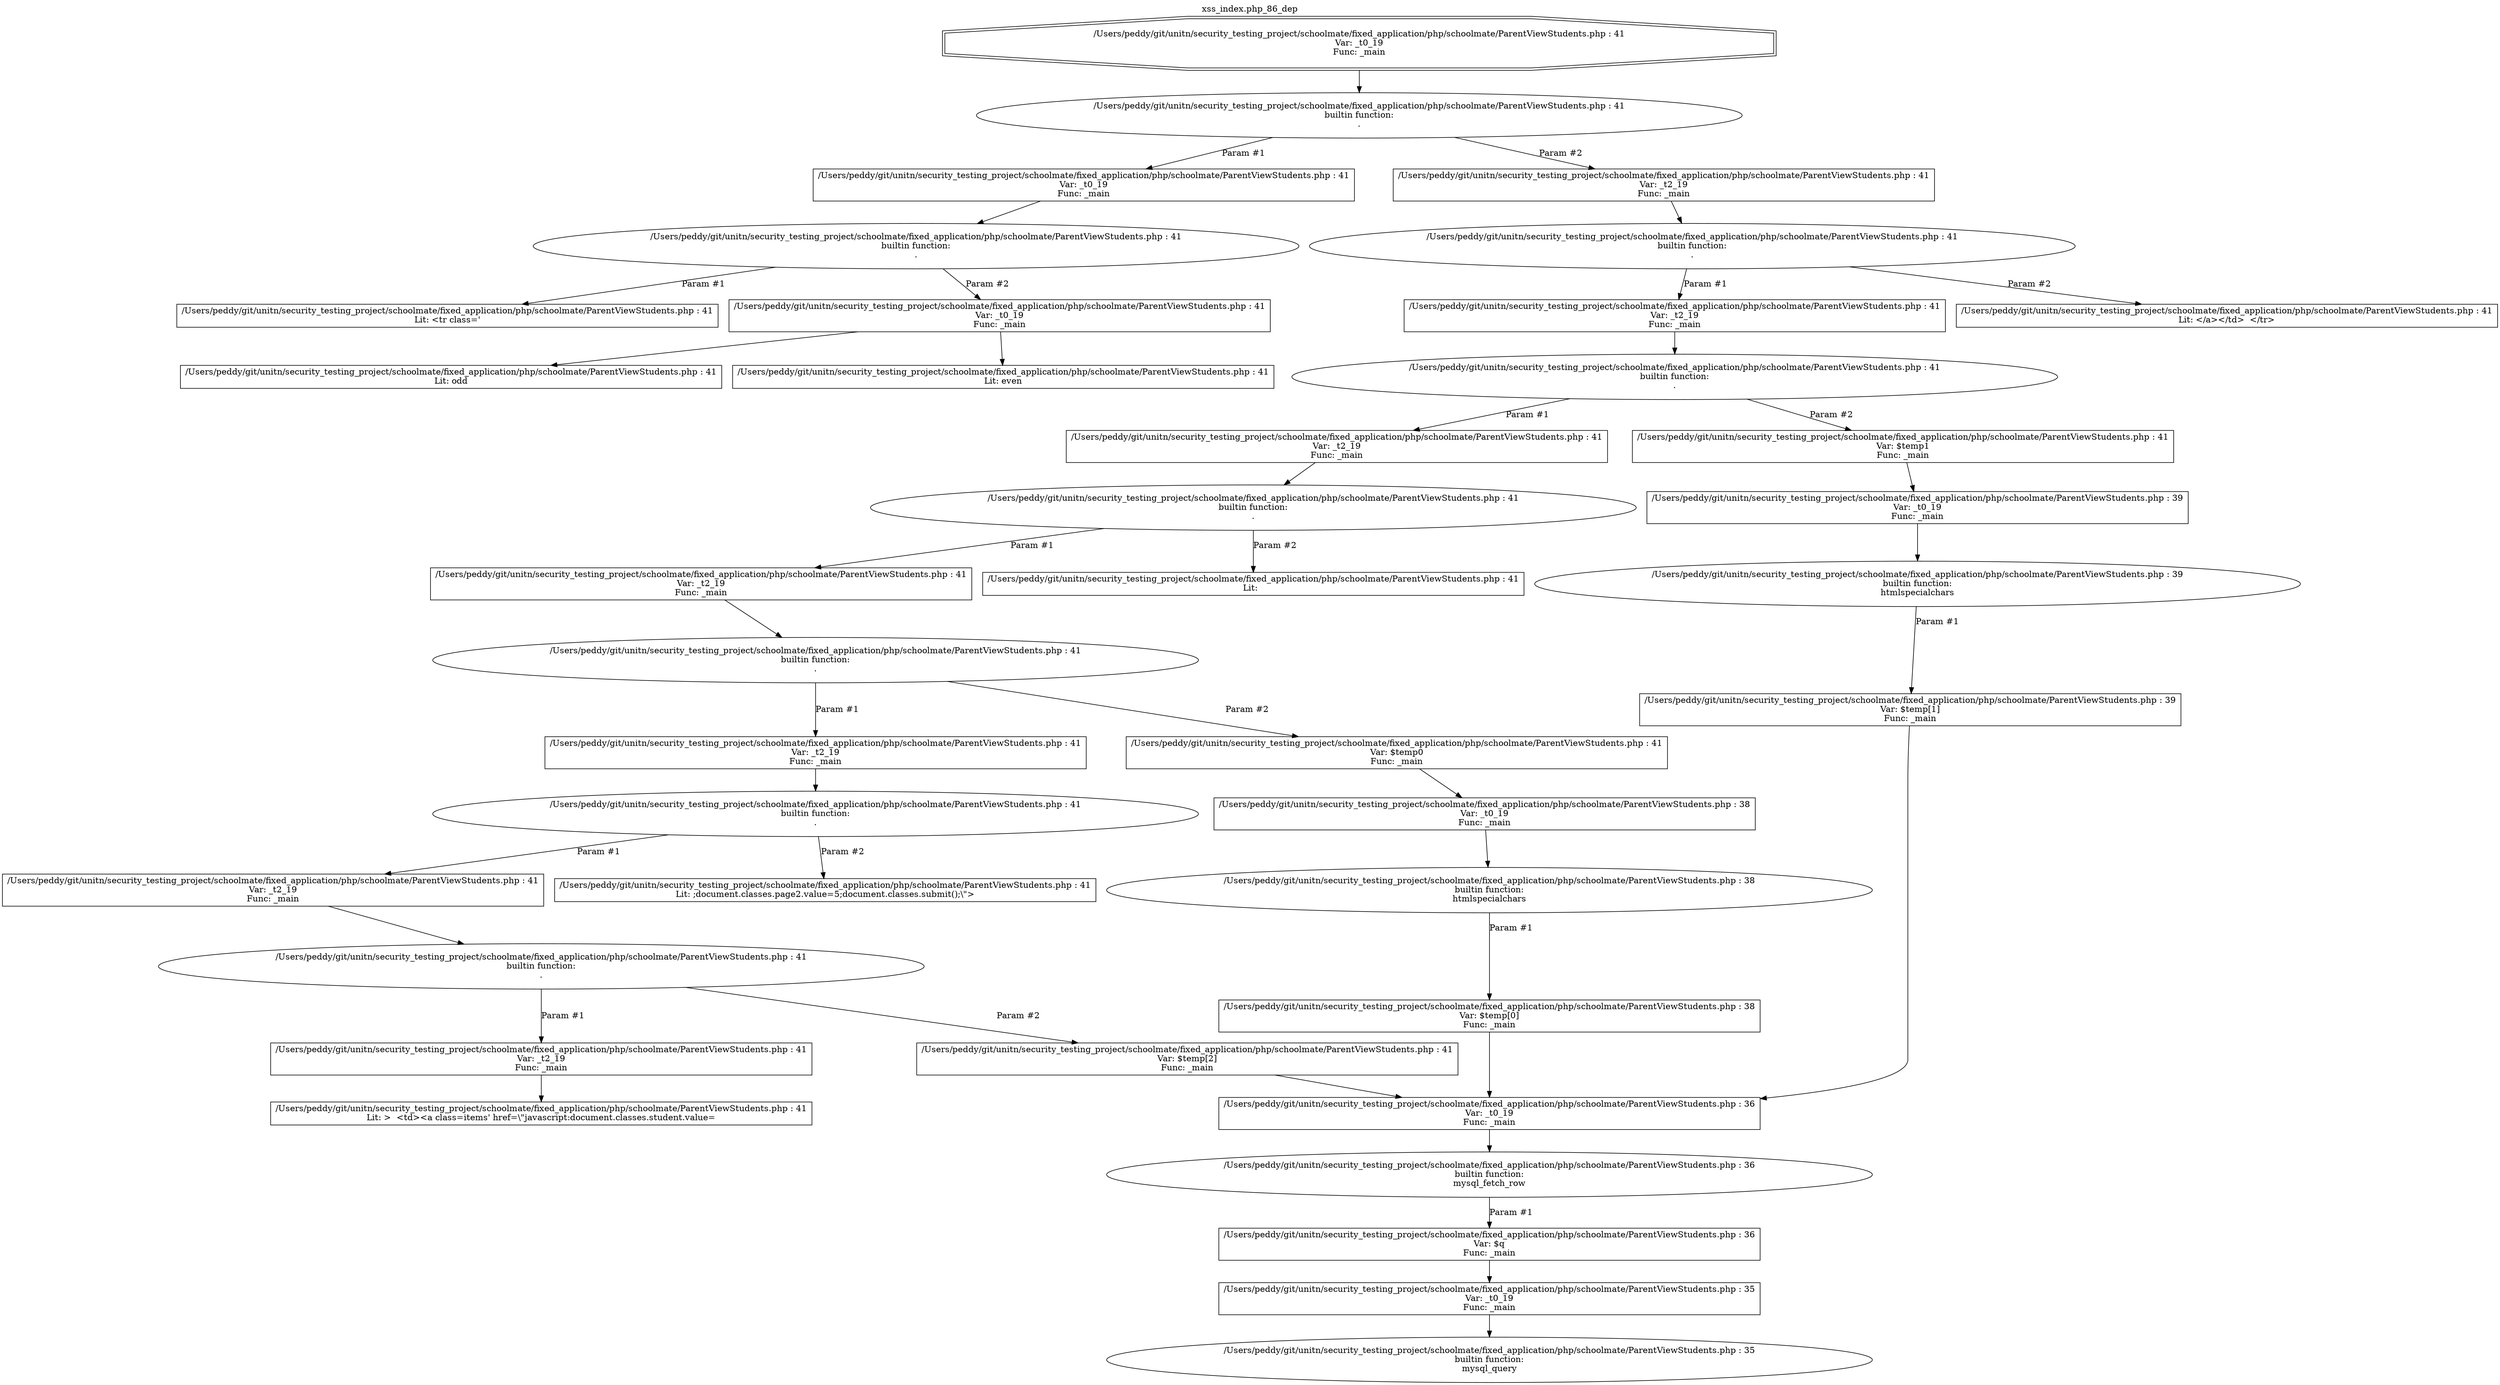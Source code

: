 digraph cfg {
  label="xss_index.php_86_dep";
  labelloc=t;
  n1 [shape=doubleoctagon, label="/Users/peddy/git/unitn/security_testing_project/schoolmate/fixed_application/php/schoolmate/ParentViewStudents.php : 41\nVar: _t0_19\nFunc: _main\n"];
  n2 [shape=ellipse, label="/Users/peddy/git/unitn/security_testing_project/schoolmate/fixed_application/php/schoolmate/ParentViewStudents.php : 41\nbuiltin function:\n.\n"];
  n3 [shape=box, label="/Users/peddy/git/unitn/security_testing_project/schoolmate/fixed_application/php/schoolmate/ParentViewStudents.php : 41\nVar: _t0_19\nFunc: _main\n"];
  n4 [shape=ellipse, label="/Users/peddy/git/unitn/security_testing_project/schoolmate/fixed_application/php/schoolmate/ParentViewStudents.php : 41\nbuiltin function:\n.\n"];
  n5 [shape=box, label="/Users/peddy/git/unitn/security_testing_project/schoolmate/fixed_application/php/schoolmate/ParentViewStudents.php : 41\nLit: <tr class='\n"];
  n6 [shape=box, label="/Users/peddy/git/unitn/security_testing_project/schoolmate/fixed_application/php/schoolmate/ParentViewStudents.php : 41\nVar: _t0_19\nFunc: _main\n"];
  n7 [shape=box, label="/Users/peddy/git/unitn/security_testing_project/schoolmate/fixed_application/php/schoolmate/ParentViewStudents.php : 41\nLit: odd\n"];
  n8 [shape=box, label="/Users/peddy/git/unitn/security_testing_project/schoolmate/fixed_application/php/schoolmate/ParentViewStudents.php : 41\nLit: even\n"];
  n9 [shape=box, label="/Users/peddy/git/unitn/security_testing_project/schoolmate/fixed_application/php/schoolmate/ParentViewStudents.php : 41\nVar: _t2_19\nFunc: _main\n"];
  n10 [shape=ellipse, label="/Users/peddy/git/unitn/security_testing_project/schoolmate/fixed_application/php/schoolmate/ParentViewStudents.php : 41\nbuiltin function:\n.\n"];
  n11 [shape=box, label="/Users/peddy/git/unitn/security_testing_project/schoolmate/fixed_application/php/schoolmate/ParentViewStudents.php : 41\nVar: _t2_19\nFunc: _main\n"];
  n12 [shape=ellipse, label="/Users/peddy/git/unitn/security_testing_project/schoolmate/fixed_application/php/schoolmate/ParentViewStudents.php : 41\nbuiltin function:\n.\n"];
  n13 [shape=box, label="/Users/peddy/git/unitn/security_testing_project/schoolmate/fixed_application/php/schoolmate/ParentViewStudents.php : 41\nVar: _t2_19\nFunc: _main\n"];
  n14 [shape=ellipse, label="/Users/peddy/git/unitn/security_testing_project/schoolmate/fixed_application/php/schoolmate/ParentViewStudents.php : 41\nbuiltin function:\n.\n"];
  n15 [shape=box, label="/Users/peddy/git/unitn/security_testing_project/schoolmate/fixed_application/php/schoolmate/ParentViewStudents.php : 41\nVar: _t2_19\nFunc: _main\n"];
  n16 [shape=ellipse, label="/Users/peddy/git/unitn/security_testing_project/schoolmate/fixed_application/php/schoolmate/ParentViewStudents.php : 41\nbuiltin function:\n.\n"];
  n17 [shape=box, label="/Users/peddy/git/unitn/security_testing_project/schoolmate/fixed_application/php/schoolmate/ParentViewStudents.php : 41\nVar: _t2_19\nFunc: _main\n"];
  n18 [shape=ellipse, label="/Users/peddy/git/unitn/security_testing_project/schoolmate/fixed_application/php/schoolmate/ParentViewStudents.php : 41\nbuiltin function:\n.\n"];
  n19 [shape=box, label="/Users/peddy/git/unitn/security_testing_project/schoolmate/fixed_application/php/schoolmate/ParentViewStudents.php : 41\nVar: _t2_19\nFunc: _main\n"];
  n20 [shape=ellipse, label="/Users/peddy/git/unitn/security_testing_project/schoolmate/fixed_application/php/schoolmate/ParentViewStudents.php : 41\nbuiltin function:\n.\n"];
  n21 [shape=box, label="/Users/peddy/git/unitn/security_testing_project/schoolmate/fixed_application/php/schoolmate/ParentViewStudents.php : 41\nVar: _t2_19\nFunc: _main\n"];
  n22 [shape=box, label="/Users/peddy/git/unitn/security_testing_project/schoolmate/fixed_application/php/schoolmate/ParentViewStudents.php : 41\nLit: >  <td><a class=items' href=\\\"javascript:document.classes.student.value=\n"];
  n23 [shape=box, label="/Users/peddy/git/unitn/security_testing_project/schoolmate/fixed_application/php/schoolmate/ParentViewStudents.php : 41\nVar: $temp[2]\nFunc: _main\n"];
  n24 [shape=box, label="/Users/peddy/git/unitn/security_testing_project/schoolmate/fixed_application/php/schoolmate/ParentViewStudents.php : 36\nVar: _t0_19\nFunc: _main\n"];
  n25 [shape=ellipse, label="/Users/peddy/git/unitn/security_testing_project/schoolmate/fixed_application/php/schoolmate/ParentViewStudents.php : 36\nbuiltin function:\nmysql_fetch_row\n"];
  n26 [shape=box, label="/Users/peddy/git/unitn/security_testing_project/schoolmate/fixed_application/php/schoolmate/ParentViewStudents.php : 36\nVar: $q\nFunc: _main\n"];
  n27 [shape=box, label="/Users/peddy/git/unitn/security_testing_project/schoolmate/fixed_application/php/schoolmate/ParentViewStudents.php : 35\nVar: _t0_19\nFunc: _main\n"];
  n28 [shape=ellipse, label="/Users/peddy/git/unitn/security_testing_project/schoolmate/fixed_application/php/schoolmate/ParentViewStudents.php : 35\nbuiltin function:\nmysql_query\n"];
  n29 [shape=box, label="/Users/peddy/git/unitn/security_testing_project/schoolmate/fixed_application/php/schoolmate/ParentViewStudents.php : 41\nLit: ;document.classes.page2.value=5;document.classes.submit();\\\">\n"];
  n30 [shape=box, label="/Users/peddy/git/unitn/security_testing_project/schoolmate/fixed_application/php/schoolmate/ParentViewStudents.php : 41\nVar: $temp0\nFunc: _main\n"];
  n31 [shape=box, label="/Users/peddy/git/unitn/security_testing_project/schoolmate/fixed_application/php/schoolmate/ParentViewStudents.php : 38\nVar: _t0_19\nFunc: _main\n"];
  n32 [shape=ellipse, label="/Users/peddy/git/unitn/security_testing_project/schoolmate/fixed_application/php/schoolmate/ParentViewStudents.php : 38\nbuiltin function:\nhtmlspecialchars\n"];
  n33 [shape=box, label="/Users/peddy/git/unitn/security_testing_project/schoolmate/fixed_application/php/schoolmate/ParentViewStudents.php : 38\nVar: $temp[0]\nFunc: _main\n"];
  n34 [shape=box, label="/Users/peddy/git/unitn/security_testing_project/schoolmate/fixed_application/php/schoolmate/ParentViewStudents.php : 41\nLit:  \n"];
  n35 [shape=box, label="/Users/peddy/git/unitn/security_testing_project/schoolmate/fixed_application/php/schoolmate/ParentViewStudents.php : 41\nVar: $temp1\nFunc: _main\n"];
  n36 [shape=box, label="/Users/peddy/git/unitn/security_testing_project/schoolmate/fixed_application/php/schoolmate/ParentViewStudents.php : 39\nVar: _t0_19\nFunc: _main\n"];
  n37 [shape=ellipse, label="/Users/peddy/git/unitn/security_testing_project/schoolmate/fixed_application/php/schoolmate/ParentViewStudents.php : 39\nbuiltin function:\nhtmlspecialchars\n"];
  n38 [shape=box, label="/Users/peddy/git/unitn/security_testing_project/schoolmate/fixed_application/php/schoolmate/ParentViewStudents.php : 39\nVar: $temp[1]\nFunc: _main\n"];
  n39 [shape=box, label="/Users/peddy/git/unitn/security_testing_project/schoolmate/fixed_application/php/schoolmate/ParentViewStudents.php : 41\nLit: </a></td>  </tr>\n"];
  n1 -> n2;
  n3 -> n4;
  n4 -> n5[label="Param #1"];
  n4 -> n6[label="Param #2"];
  n6 -> n7;
  n6 -> n8;
  n2 -> n3[label="Param #1"];
  n2 -> n9[label="Param #2"];
  n9 -> n10;
  n11 -> n12;
  n13 -> n14;
  n15 -> n16;
  n17 -> n18;
  n19 -> n20;
  n21 -> n22;
  n20 -> n21[label="Param #1"];
  n20 -> n23[label="Param #2"];
  n24 -> n25;
  n27 -> n28;
  n26 -> n27;
  n25 -> n26[label="Param #1"];
  n23 -> n24;
  n18 -> n19[label="Param #1"];
  n18 -> n29[label="Param #2"];
  n16 -> n17[label="Param #1"];
  n16 -> n30[label="Param #2"];
  n31 -> n32;
  n33 -> n24;
  n32 -> n33[label="Param #1"];
  n30 -> n31;
  n14 -> n15[label="Param #1"];
  n14 -> n34[label="Param #2"];
  n12 -> n13[label="Param #1"];
  n12 -> n35[label="Param #2"];
  n36 -> n37;
  n38 -> n24;
  n37 -> n38[label="Param #1"];
  n35 -> n36;
  n10 -> n11[label="Param #1"];
  n10 -> n39[label="Param #2"];
}
